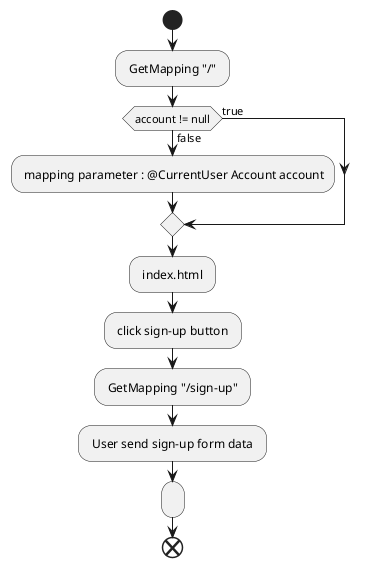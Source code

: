 @startuml
'https://plantuml.com/class-diagram

start
: GetMapping "/" ;
if (account != null) then (false)
: mapping parameter : @CurrentUser Account account;
else (true)
endif
: index.html ;
: click sign-up button ;
: GetMapping "/sign-up" ;
: User send sign-up form data ;
: ;
end

/'

interface CurrentUser
class MainController
class AccountController
class AccountService
'/


@enduml